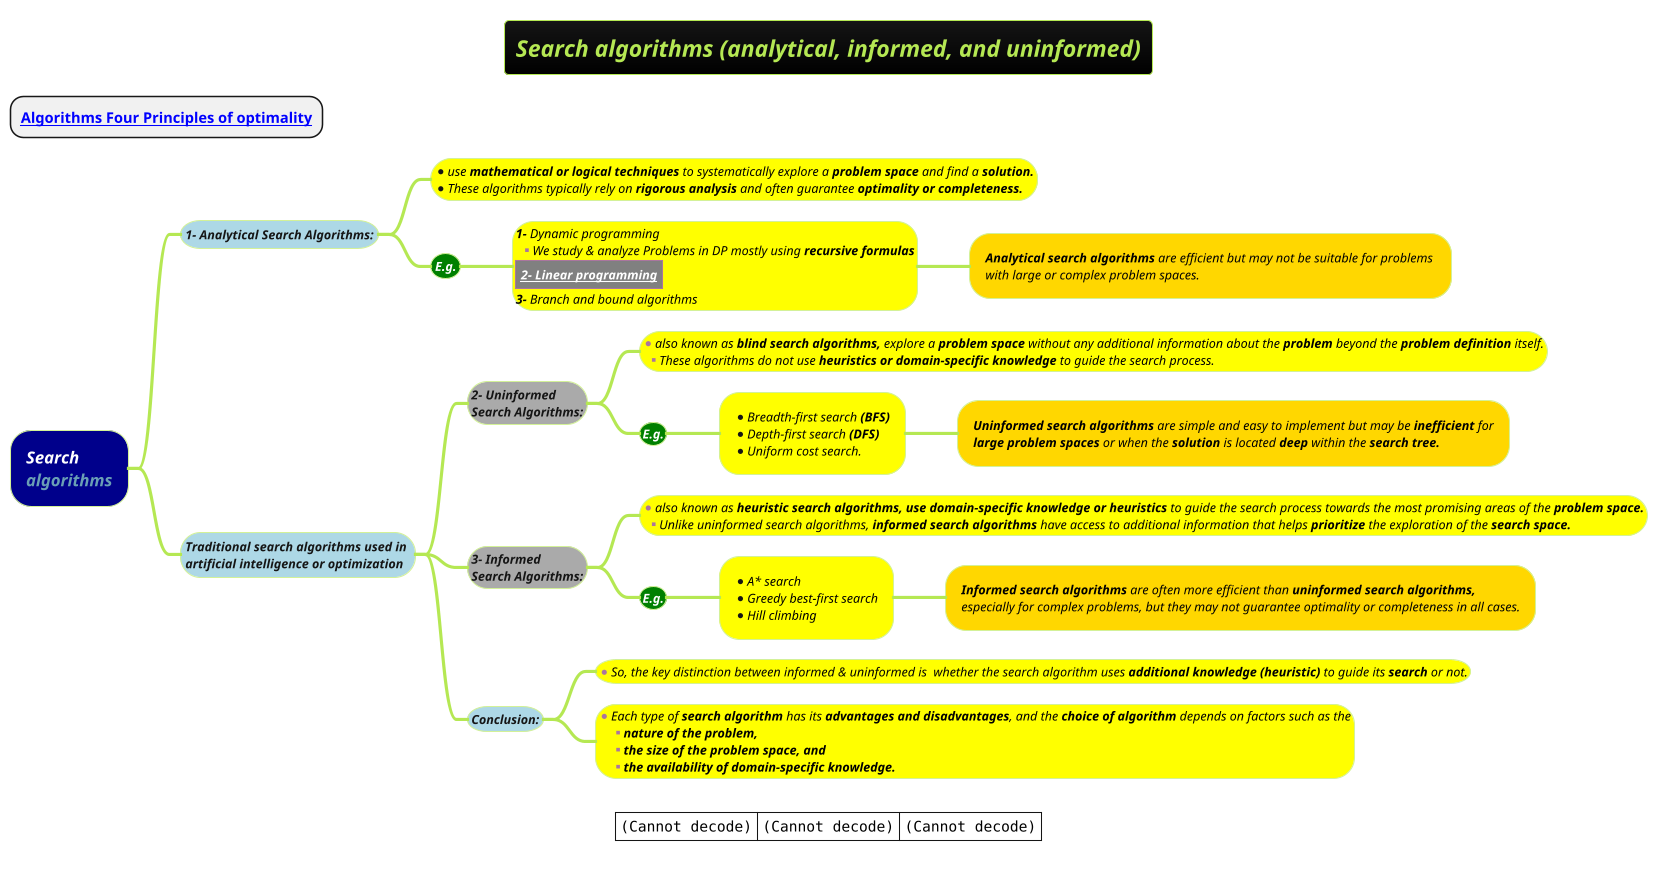 @startmindmap
title = <i><size:18>Search algorithms (analytical, informed, and uninformed)
caption |<img:images/img_829.png{scale=.7}>|<img:images/img_865.png{scale=.7}>|<img:images/img_866.png{scale=1}>|

* <b>[[docs/books/1-books-backlog/data-structure-and-algorithm/Algorithms-Four-Principles-of-optimality.puml Algorithms Four Principles of optimality]]
!theme hacker

*[#darkblue] <color #white><i>Search  \n<i>algorithms
**[#lightblue] <i><size:12>1- Analytical Search Algorithms:

***[#yellow]:*<color #black><i><size:12>use **mathematical or logical techniques** to systematically explore a **problem space** and find a <b>solution.
*<color #black><i><size:12>These algorithms typically rely on **rigorous analysis** and often guarantee <b>optimality or completeness.;
***[#green] <b><i><size:12><color #white>E.g.
****[#yellow]:<color #black><i><size:12>**1-** Dynamic programming
**<color #black><i><size:12>We study & analyze Problems in DP mostly using <b>recursive formulas
|<#grey><color #black><i><size:12><b>[[docs/books/1-books-backlog/data-structure-and-algorithm/images/img_51.png 2- Linear programming]]|
<color #black><i><size:12>**3-** Branch and bound algorithms;

*****[#gold] <color #black><i><size:12>**Analytical search algorithms** are efficient but may not be suitable for problems \n<color #black><i><size:12>with large or complex problem spaces.

**[#lightblue] <i><size:12>Traditional search algorithms used in \n<i><size:12>artificial intelligence or optimization
***[#a] <i><size:12><b>2- Uninformed \n<i><size:12><b>Search Algorithms:
****[#yellow]:*<color #black><i><size:12>also known as **blind search algorithms,** explore a **problem space** without any additional information about the **problem** beyond the **problem definition** itself.
**<color #black><i><size:12>These algorithms do not use **heuristics or domain-specific knowledge** to guide the search process.;

****[#green] <b><i><size:12><color #white>E.g.
*****[#yellow]:*<color #black><i><size:12>Breadth-first search <b>(BFS)
*<color #black><i><size:12>Depth-first search <b>(DFS)
*<color #black><i><size:12>Uniform cost search.;
******[#gold]:<color #black><i><size:12>**Uninformed search algorithms** are simple and easy to implement but may be **inefficient** for
<color #black><i><size:12>**large problem spaces** or when the **solution** is located **deep** within the <b>search tree.;


***[#a] <b><i><size:12>3- Informed \n<b><i><size:12>Search Algorithms:
****[#yellow]:*<color #black><i><size:12>also known as **heuristic search algorithms, use domain-specific knowledge or heuristics** to guide the search process towards the most promising areas of the <b>problem space.
**<color #black><i><size:12>Unlike uninformed search algorithms, **informed search algorithms** have access to additional information that helps **prioritize** the exploration of the <b>search space.;
****[#green] <b><i><size:12><color #white>E.g.
*****[#yellow]:* <color #black><i><size:12>A* search
*<color #black><i><size:12>Greedy best-first search
*<color #black><i><size:12>Hill climbing;
******[#gold]:<color #black><i><size:12>**Informed search algorithms** are often more efficient than **uninformed search algorithms,**
<color #black><i><size:12>especially for complex problems, but they may not guarantee optimality or completeness in all cases.;

***[#lightblue] <i><size:12><b>Conclusion:
****[#yellow] *<color #black><i><size:12>So, the key distinction between informed & uninformed is  whether the search algorithm uses **additional knowledge (heuristic)** to guide its **search** or not.
****[#yellow]:*<color #black><i><size:12>Each type of **search algorithm** has its **advantages and disadvantages**, and the **choice of algorithm** depends on factors such as the
***<color #black><i><size:12><b>nature of the problem,
***<color #black><i><size:12><b>the size of the problem space, and
***<color #black><i><size:12><b>the availability of domain-specific knowledge.;
@endmindmap

